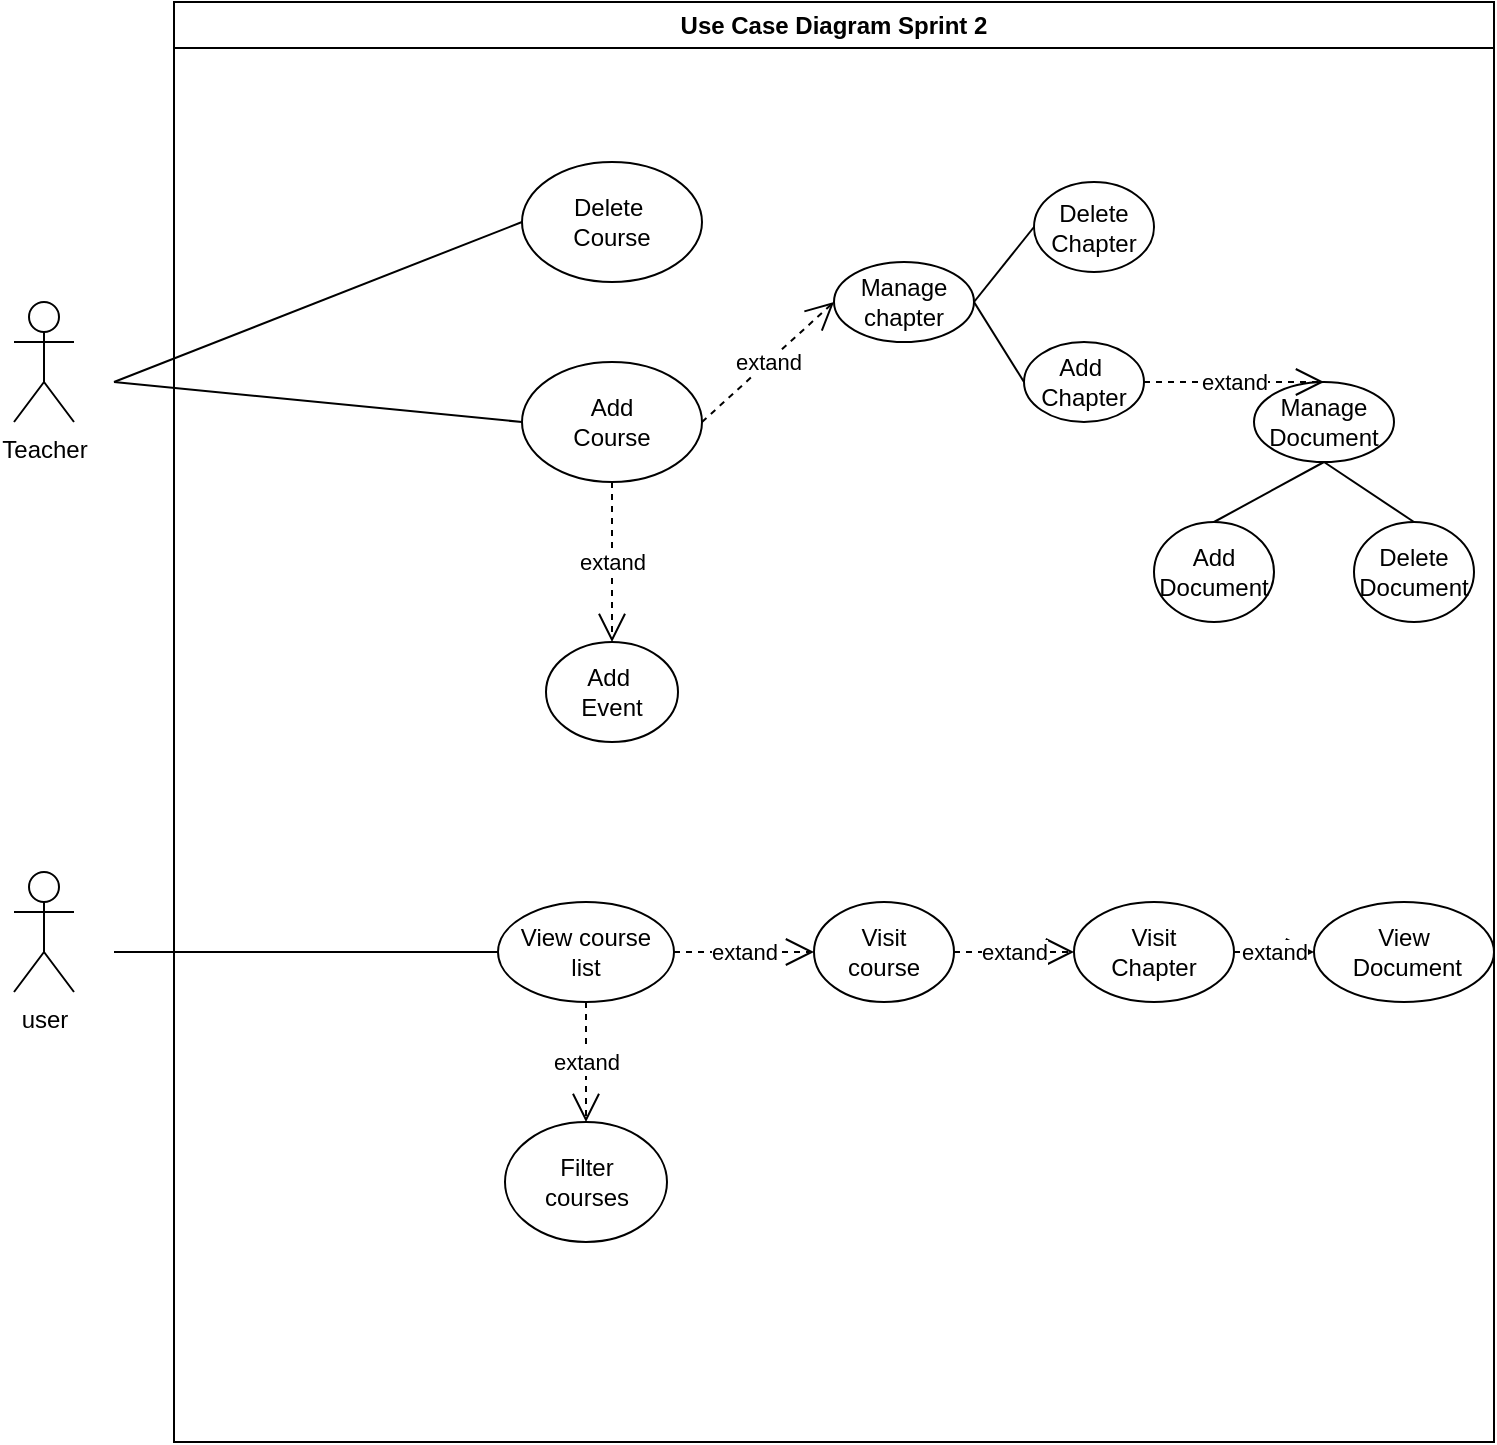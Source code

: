 <mxfile version="24.7.7">
  <diagram name="Page-1" id="F1wQqCoHAg0omqz1plP1">
    <mxGraphModel dx="908" dy="747" grid="1" gridSize="10" guides="1" tooltips="1" connect="1" arrows="1" fold="1" page="1" pageScale="1" pageWidth="827" pageHeight="1169" math="0" shadow="0">
      <root>
        <mxCell id="0" />
        <mxCell id="1" parent="0" />
        <mxCell id="Iox6b_TY22lwPFnm_6n7-1" value="Use Case Diagram Sprint 2" style="swimlane;whiteSpace=wrap;html=1;" vertex="1" parent="1">
          <mxGeometry x="130" y="90" width="660" height="720" as="geometry" />
        </mxCell>
        <mxCell id="Iox6b_TY22lwPFnm_6n7-2" value="Delete&amp;nbsp;&lt;div&gt;Course&lt;/div&gt;" style="ellipse;whiteSpace=wrap;html=1;" vertex="1" parent="Iox6b_TY22lwPFnm_6n7-1">
          <mxGeometry x="174" y="80" width="90" height="60" as="geometry" />
        </mxCell>
        <mxCell id="Iox6b_TY22lwPFnm_6n7-3" value="Add&lt;div&gt;Course&lt;/div&gt;" style="ellipse;whiteSpace=wrap;html=1;" vertex="1" parent="Iox6b_TY22lwPFnm_6n7-1">
          <mxGeometry x="174" y="180" width="90" height="60" as="geometry" />
        </mxCell>
        <mxCell id="Iox6b_TY22lwPFnm_6n7-4" value="Add&amp;nbsp;&lt;div&gt;Chapter&lt;/div&gt;" style="ellipse;whiteSpace=wrap;html=1;" vertex="1" parent="Iox6b_TY22lwPFnm_6n7-1">
          <mxGeometry x="425" y="170" width="60" height="40" as="geometry" />
        </mxCell>
        <mxCell id="Iox6b_TY22lwPFnm_6n7-5" value="&lt;div&gt;Manage&lt;/div&gt;&lt;div&gt;Document&lt;/div&gt;" style="ellipse;whiteSpace=wrap;html=1;" vertex="1" parent="Iox6b_TY22lwPFnm_6n7-1">
          <mxGeometry x="540" y="190" width="70" height="40" as="geometry" />
        </mxCell>
        <mxCell id="Iox6b_TY22lwPFnm_6n7-7" value="extand" style="endArrow=open;endSize=12;dashed=1;html=1;rounded=0;exitX=1;exitY=0.5;exitDx=0;exitDy=0;entryX=0.5;entryY=0;entryDx=0;entryDy=0;" edge="1" parent="Iox6b_TY22lwPFnm_6n7-1" source="Iox6b_TY22lwPFnm_6n7-4" target="Iox6b_TY22lwPFnm_6n7-5">
          <mxGeometry width="160" relative="1" as="geometry">
            <mxPoint x="420" y="220" as="sourcePoint" />
            <mxPoint x="486" y="220" as="targetPoint" />
          </mxGeometry>
        </mxCell>
        <mxCell id="Iox6b_TY22lwPFnm_6n7-8" value="Manage&lt;div&gt;chapter&lt;/div&gt;" style="ellipse;whiteSpace=wrap;html=1;" vertex="1" parent="Iox6b_TY22lwPFnm_6n7-1">
          <mxGeometry x="330" y="130" width="70" height="40" as="geometry" />
        </mxCell>
        <mxCell id="Iox6b_TY22lwPFnm_6n7-10" value="Delete&lt;div&gt;Chapter&lt;/div&gt;" style="ellipse;whiteSpace=wrap;html=1;" vertex="1" parent="Iox6b_TY22lwPFnm_6n7-1">
          <mxGeometry x="430" y="90" width="60" height="45" as="geometry" />
        </mxCell>
        <mxCell id="Iox6b_TY22lwPFnm_6n7-11" value="extand" style="endArrow=open;endSize=12;dashed=1;html=1;rounded=0;exitX=1;exitY=0.5;exitDx=0;exitDy=0;entryX=0;entryY=0.5;entryDx=0;entryDy=0;" edge="1" parent="Iox6b_TY22lwPFnm_6n7-1" source="Iox6b_TY22lwPFnm_6n7-3" target="Iox6b_TY22lwPFnm_6n7-8">
          <mxGeometry width="160" relative="1" as="geometry">
            <mxPoint x="380" y="200" as="sourcePoint" />
            <mxPoint x="390" y="270" as="targetPoint" />
          </mxGeometry>
        </mxCell>
        <mxCell id="Iox6b_TY22lwPFnm_6n7-12" value="" style="endArrow=none;html=1;rounded=0;exitX=1;exitY=0.5;exitDx=0;exitDy=0;entryX=0;entryY=0.5;entryDx=0;entryDy=0;" edge="1" parent="Iox6b_TY22lwPFnm_6n7-1" source="Iox6b_TY22lwPFnm_6n7-8" target="Iox6b_TY22lwPFnm_6n7-4">
          <mxGeometry width="50" height="50" relative="1" as="geometry">
            <mxPoint x="330" y="330" as="sourcePoint" />
            <mxPoint x="380" y="280" as="targetPoint" />
          </mxGeometry>
        </mxCell>
        <mxCell id="Iox6b_TY22lwPFnm_6n7-13" value="" style="endArrow=none;html=1;rounded=0;exitX=1;exitY=0.5;exitDx=0;exitDy=0;entryX=0;entryY=0.5;entryDx=0;entryDy=0;" edge="1" parent="Iox6b_TY22lwPFnm_6n7-1" source="Iox6b_TY22lwPFnm_6n7-8" target="Iox6b_TY22lwPFnm_6n7-10">
          <mxGeometry width="50" height="50" relative="1" as="geometry">
            <mxPoint x="350" y="250" as="sourcePoint" />
            <mxPoint x="400" y="200" as="targetPoint" />
          </mxGeometry>
        </mxCell>
        <mxCell id="Iox6b_TY22lwPFnm_6n7-14" value="Add&lt;div&gt;Document&lt;/div&gt;" style="ellipse;whiteSpace=wrap;html=1;" vertex="1" parent="Iox6b_TY22lwPFnm_6n7-1">
          <mxGeometry x="490" y="260" width="60" height="50" as="geometry" />
        </mxCell>
        <mxCell id="Iox6b_TY22lwPFnm_6n7-15" value="&lt;div&gt;Delete&lt;/div&gt;&lt;div&gt;Document&lt;/div&gt;" style="ellipse;whiteSpace=wrap;html=1;" vertex="1" parent="Iox6b_TY22lwPFnm_6n7-1">
          <mxGeometry x="590" y="260" width="60" height="50" as="geometry" />
        </mxCell>
        <mxCell id="Iox6b_TY22lwPFnm_6n7-16" value="" style="endArrow=none;html=1;rounded=0;entryX=0.5;entryY=1;entryDx=0;entryDy=0;exitX=0.5;exitY=0;exitDx=0;exitDy=0;" edge="1" parent="Iox6b_TY22lwPFnm_6n7-1" source="Iox6b_TY22lwPFnm_6n7-14" target="Iox6b_TY22lwPFnm_6n7-5">
          <mxGeometry width="50" height="50" relative="1" as="geometry">
            <mxPoint x="470" y="280" as="sourcePoint" />
            <mxPoint x="520" y="230" as="targetPoint" />
          </mxGeometry>
        </mxCell>
        <mxCell id="Iox6b_TY22lwPFnm_6n7-17" value="" style="endArrow=none;html=1;rounded=0;entryX=0.5;entryY=1;entryDx=0;entryDy=0;exitX=0.5;exitY=0;exitDx=0;exitDy=0;" edge="1" parent="Iox6b_TY22lwPFnm_6n7-1" source="Iox6b_TY22lwPFnm_6n7-15" target="Iox6b_TY22lwPFnm_6n7-5">
          <mxGeometry width="50" height="50" relative="1" as="geometry">
            <mxPoint x="550" y="360" as="sourcePoint" />
            <mxPoint x="600" y="310" as="targetPoint" />
          </mxGeometry>
        </mxCell>
        <mxCell id="Iox6b_TY22lwPFnm_6n7-19" value="Add&amp;nbsp;&lt;div&gt;Event&lt;/div&gt;" style="ellipse;whiteSpace=wrap;html=1;" vertex="1" parent="Iox6b_TY22lwPFnm_6n7-1">
          <mxGeometry x="186" y="320" width="66" height="50" as="geometry" />
        </mxCell>
        <mxCell id="Iox6b_TY22lwPFnm_6n7-18" value="extand" style="endArrow=open;endSize=12;dashed=1;html=1;rounded=0;exitX=0.5;exitY=1;exitDx=0;exitDy=0;entryX=0.5;entryY=0;entryDx=0;entryDy=0;" edge="1" parent="Iox6b_TY22lwPFnm_6n7-1" source="Iox6b_TY22lwPFnm_6n7-3" target="Iox6b_TY22lwPFnm_6n7-19">
          <mxGeometry width="160" relative="1" as="geometry">
            <mxPoint x="274" y="220" as="sourcePoint" />
            <mxPoint x="220" y="310" as="targetPoint" />
          </mxGeometry>
        </mxCell>
        <mxCell id="Iox6b_TY22lwPFnm_6n7-21" value="" style="endArrow=none;html=1;rounded=0;entryX=0;entryY=0.5;entryDx=0;entryDy=0;" edge="1" parent="Iox6b_TY22lwPFnm_6n7-1" target="Iox6b_TY22lwPFnm_6n7-2">
          <mxGeometry width="50" height="50" relative="1" as="geometry">
            <mxPoint x="-30" y="190" as="sourcePoint" />
            <mxPoint x="120" y="190" as="targetPoint" />
          </mxGeometry>
        </mxCell>
        <mxCell id="Iox6b_TY22lwPFnm_6n7-22" value="" style="endArrow=none;html=1;rounded=0;entryX=0;entryY=0.5;entryDx=0;entryDy=0;" edge="1" parent="Iox6b_TY22lwPFnm_6n7-1" target="Iox6b_TY22lwPFnm_6n7-3">
          <mxGeometry width="50" height="50" relative="1" as="geometry">
            <mxPoint x="-30" y="190" as="sourcePoint" />
            <mxPoint x="120" y="220" as="targetPoint" />
          </mxGeometry>
        </mxCell>
        <mxCell id="Iox6b_TY22lwPFnm_6n7-24" value="View course&lt;div&gt;list&lt;/div&gt;" style="ellipse;whiteSpace=wrap;html=1;" vertex="1" parent="Iox6b_TY22lwPFnm_6n7-1">
          <mxGeometry x="162" y="450" width="88" height="50" as="geometry" />
        </mxCell>
        <mxCell id="Iox6b_TY22lwPFnm_6n7-25" value="Filter&lt;div&gt;courses&lt;/div&gt;" style="ellipse;whiteSpace=wrap;html=1;" vertex="1" parent="Iox6b_TY22lwPFnm_6n7-1">
          <mxGeometry x="165.5" y="560" width="81" height="60" as="geometry" />
        </mxCell>
        <mxCell id="Iox6b_TY22lwPFnm_6n7-26" value="extand" style="endArrow=open;endSize=12;dashed=1;html=1;rounded=0;exitX=0.5;exitY=1;exitDx=0;exitDy=0;entryX=0.5;entryY=0;entryDx=0;entryDy=0;" edge="1" parent="Iox6b_TY22lwPFnm_6n7-1" source="Iox6b_TY22lwPFnm_6n7-24" target="Iox6b_TY22lwPFnm_6n7-25">
          <mxGeometry width="160" relative="1" as="geometry">
            <mxPoint x="280" y="460" as="sourcePoint" />
            <mxPoint x="280" y="540" as="targetPoint" />
          </mxGeometry>
        </mxCell>
        <mxCell id="Iox6b_TY22lwPFnm_6n7-28" value="Visit&lt;div&gt;course&lt;/div&gt;" style="ellipse;whiteSpace=wrap;html=1;" vertex="1" parent="Iox6b_TY22lwPFnm_6n7-1">
          <mxGeometry x="320" y="450" width="70" height="50" as="geometry" />
        </mxCell>
        <mxCell id="Iox6b_TY22lwPFnm_6n7-27" value="extand" style="endArrow=open;endSize=12;dashed=1;html=1;rounded=0;exitX=1;exitY=0.5;exitDx=0;exitDy=0;entryX=0;entryY=0.5;entryDx=0;entryDy=0;" edge="1" parent="Iox6b_TY22lwPFnm_6n7-1" source="Iox6b_TY22lwPFnm_6n7-24" target="Iox6b_TY22lwPFnm_6n7-28">
          <mxGeometry width="160" relative="1" as="geometry">
            <mxPoint x="216" y="510" as="sourcePoint" />
            <mxPoint x="330" y="475" as="targetPoint" />
          </mxGeometry>
        </mxCell>
        <mxCell id="Iox6b_TY22lwPFnm_6n7-30" value="" style="endArrow=none;html=1;rounded=0;entryX=0;entryY=0.5;entryDx=0;entryDy=0;" edge="1" parent="Iox6b_TY22lwPFnm_6n7-1" target="Iox6b_TY22lwPFnm_6n7-24">
          <mxGeometry width="50" height="50" relative="1" as="geometry">
            <mxPoint x="-30" y="475" as="sourcePoint" />
            <mxPoint x="80" y="440" as="targetPoint" />
          </mxGeometry>
        </mxCell>
        <mxCell id="Iox6b_TY22lwPFnm_6n7-31" value="Visit&lt;div&gt;Chapter&lt;/div&gt;" style="ellipse;whiteSpace=wrap;html=1;" vertex="1" parent="Iox6b_TY22lwPFnm_6n7-1">
          <mxGeometry x="450" y="450" width="80" height="50" as="geometry" />
        </mxCell>
        <mxCell id="Iox6b_TY22lwPFnm_6n7-32" value="extand" style="endArrow=open;endSize=12;dashed=1;html=1;rounded=0;exitX=1;exitY=0.5;exitDx=0;exitDy=0;entryX=0;entryY=0.5;entryDx=0;entryDy=0;" edge="1" parent="Iox6b_TY22lwPFnm_6n7-1" source="Iox6b_TY22lwPFnm_6n7-28" target="Iox6b_TY22lwPFnm_6n7-31">
          <mxGeometry width="160" relative="1" as="geometry">
            <mxPoint x="400" y="420" as="sourcePoint" />
            <mxPoint x="470" y="420" as="targetPoint" />
          </mxGeometry>
        </mxCell>
        <mxCell id="Iox6b_TY22lwPFnm_6n7-33" value="View&lt;div&gt;&amp;nbsp;Document&lt;/div&gt;" style="ellipse;whiteSpace=wrap;html=1;" vertex="1" parent="Iox6b_TY22lwPFnm_6n7-1">
          <mxGeometry x="570" y="450" width="90" height="50" as="geometry" />
        </mxCell>
        <mxCell id="Iox6b_TY22lwPFnm_6n7-34" value="extand" style="endArrow=open;endSize=12;dashed=1;html=1;rounded=0;exitX=1;exitY=0.5;exitDx=0;exitDy=0;entryX=0;entryY=0.5;entryDx=0;entryDy=0;" edge="1" parent="Iox6b_TY22lwPFnm_6n7-1" source="Iox6b_TY22lwPFnm_6n7-31" target="Iox6b_TY22lwPFnm_6n7-33">
          <mxGeometry width="160" relative="1" as="geometry">
            <mxPoint x="530" y="540" as="sourcePoint" />
            <mxPoint x="590" y="540" as="targetPoint" />
          </mxGeometry>
        </mxCell>
        <mxCell id="Iox6b_TY22lwPFnm_6n7-20" value="Teacher" style="shape=umlActor;verticalLabelPosition=bottom;verticalAlign=top;html=1;" vertex="1" parent="1">
          <mxGeometry x="50" y="240" width="30" height="60" as="geometry" />
        </mxCell>
        <mxCell id="Iox6b_TY22lwPFnm_6n7-23" value="user" style="shape=umlActor;verticalLabelPosition=bottom;verticalAlign=top;html=1;outlineConnect=0;" vertex="1" parent="1">
          <mxGeometry x="50" y="525" width="30" height="60" as="geometry" />
        </mxCell>
      </root>
    </mxGraphModel>
  </diagram>
</mxfile>
